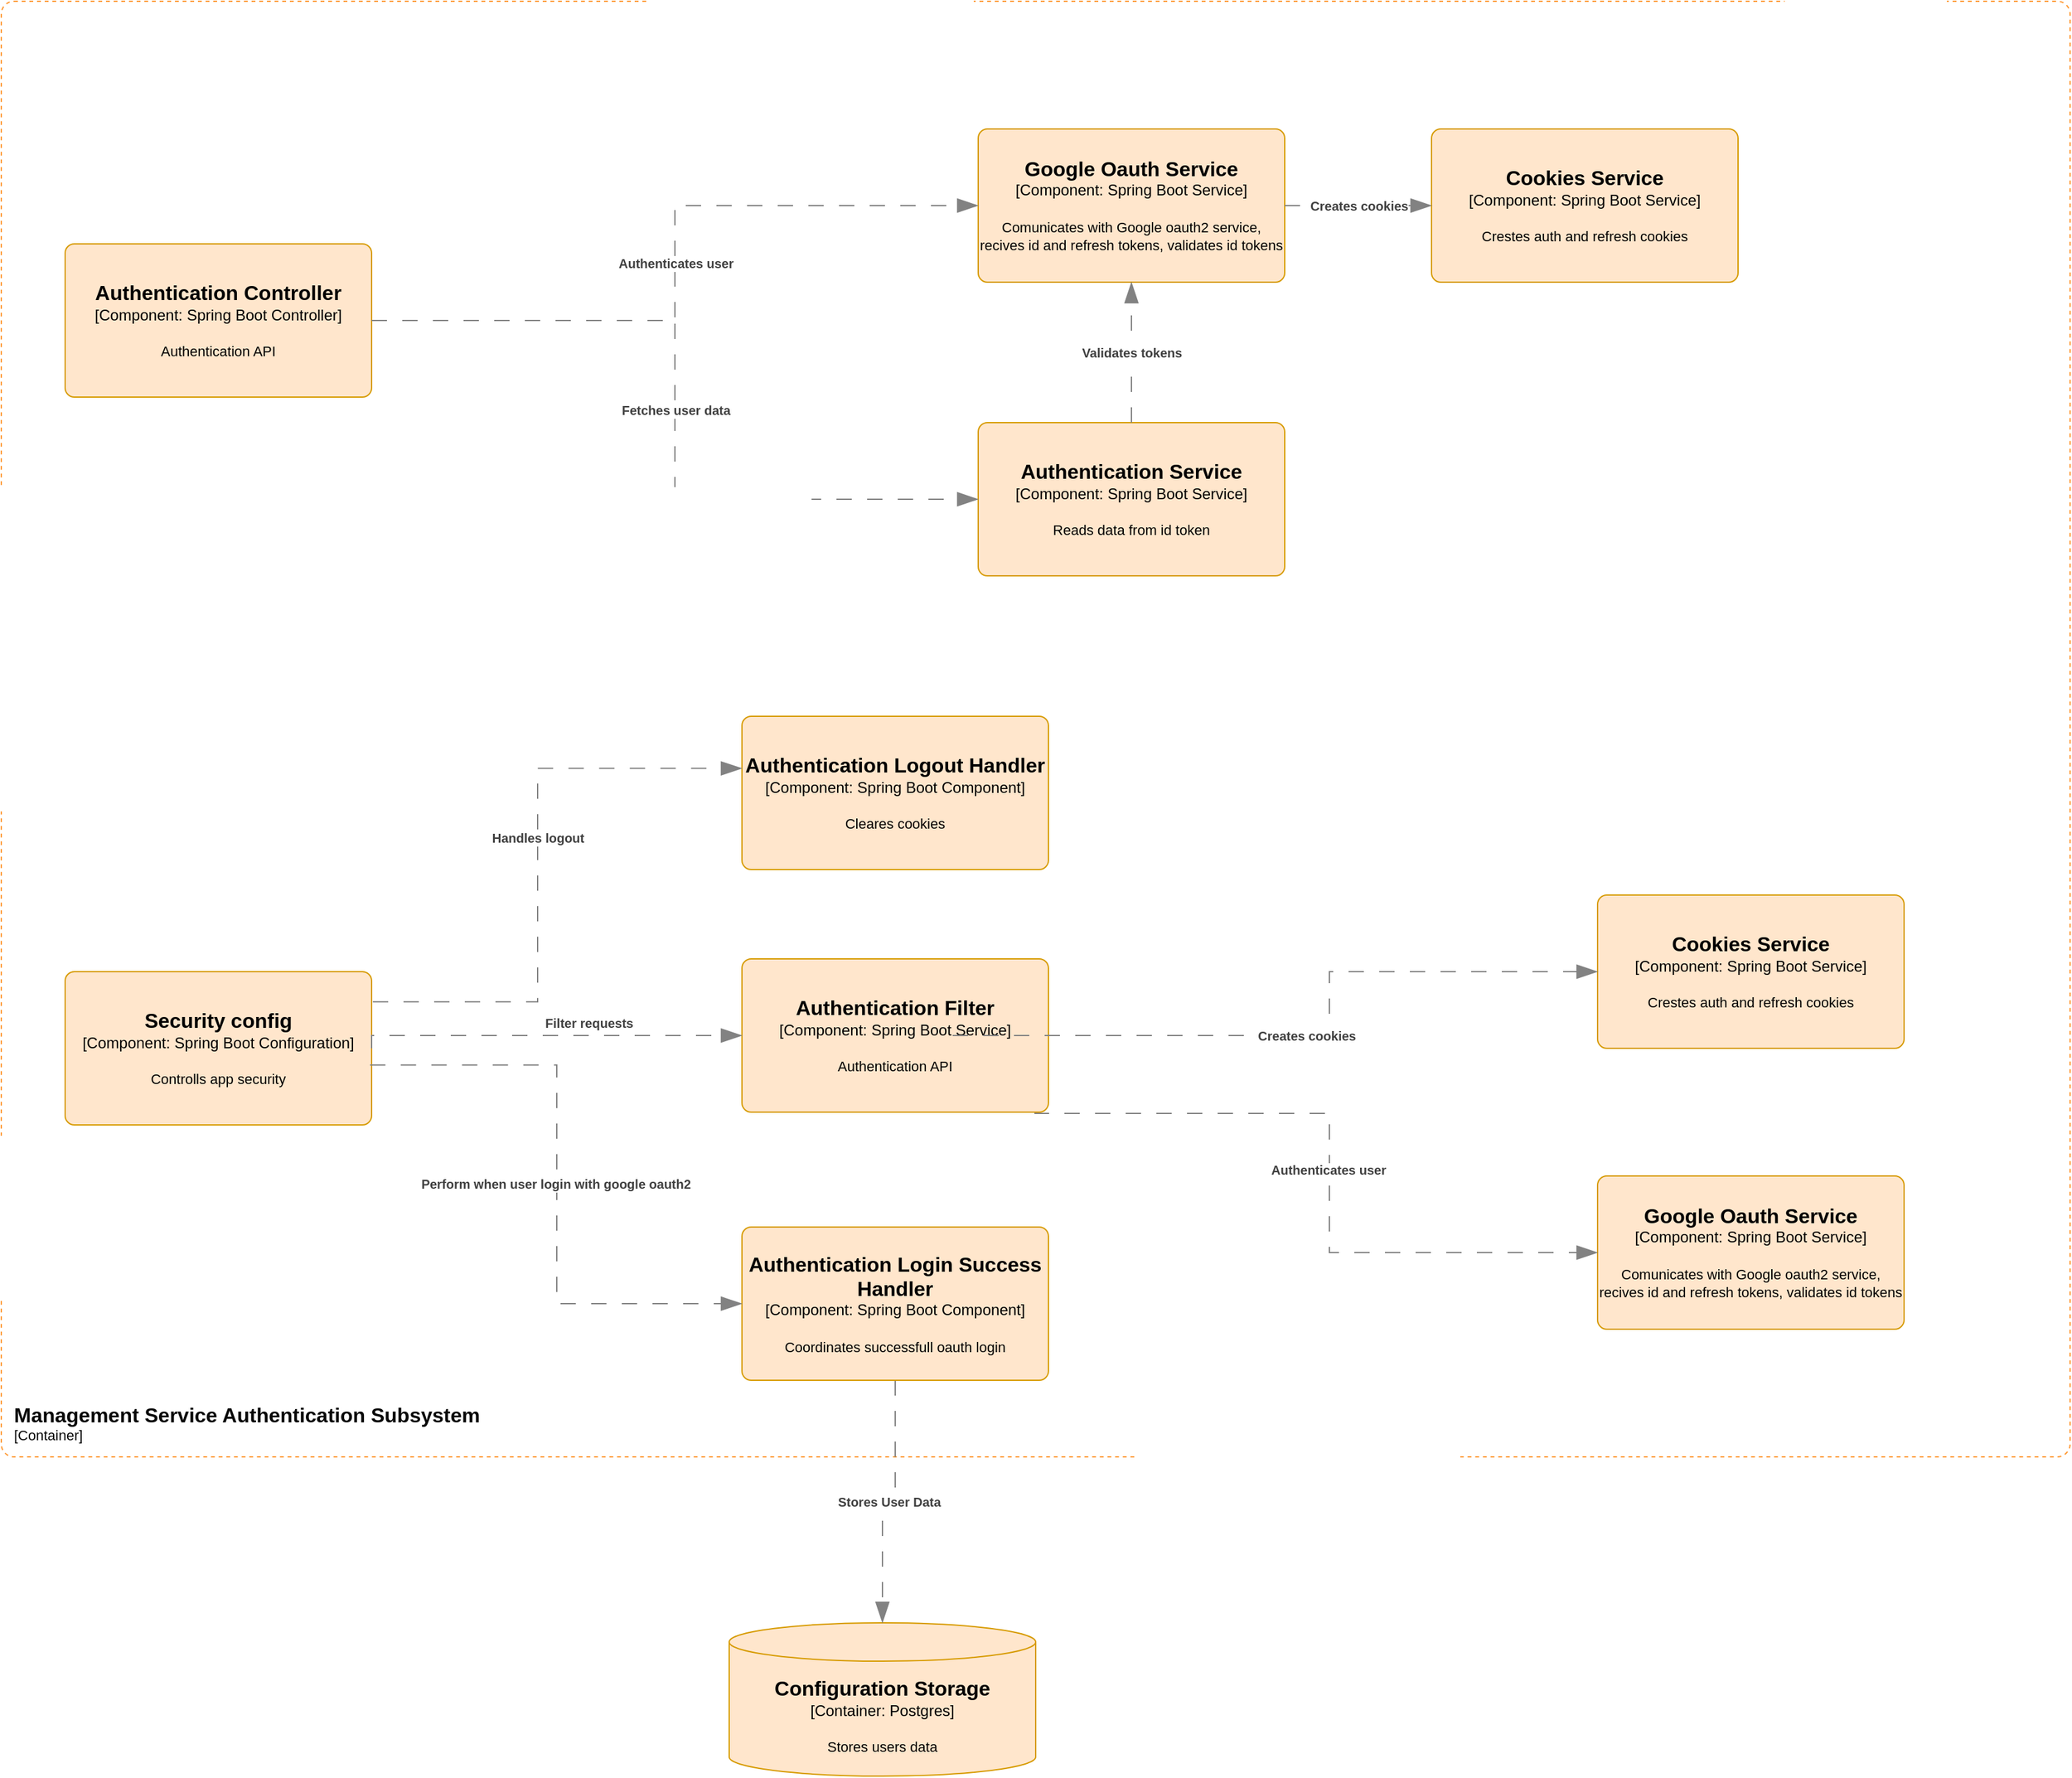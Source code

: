 <mxfile version="25.0.3">
  <diagram name="Strona-1" id="nmP6QMiEr4gKxH4G42OP">
    <mxGraphModel dx="2465" dy="1475" grid="1" gridSize="10" guides="1" tooltips="1" connect="1" arrows="1" fold="1" page="1" pageScale="1" pageWidth="827" pageHeight="1169" math="0" shadow="0">
      <root>
        <mxCell id="0" />
        <mxCell id="1" parent="0" />
        <object placeholders="1" c4Name="Configuration Storage" c4Type="Container" c4Technology="Postgres" c4Description="Stores users data" label="&lt;font style=&quot;font-size: 16px&quot;&gt;&lt;b&gt;%c4Name%&lt;/b&gt;&lt;/font&gt;&lt;div&gt;[%c4Type%:&amp;nbsp;%c4Technology%]&lt;/div&gt;&lt;br&gt;&lt;div&gt;&lt;font style=&quot;font-size: 11px&quot;&gt;&lt;font&gt;%c4Description%&lt;/font&gt;&lt;/font&gt;&lt;/div&gt;" id="wkcKAKmHizf7SoUHfKvN-121">
          <mxCell style="shape=cylinder3;size=15;whiteSpace=wrap;html=1;boundedLbl=1;rounded=0;labelBackgroundColor=none;fillColor=#ffe6cc;fontSize=12;align=center;strokeColor=#d79b00;metaEdit=1;points=[[0.5,0,0],[1,0.25,0],[1,0.5,0],[1,0.75,0],[0.5,1,0],[0,0.75,0],[0,0.5,0],[0,0.25,0]];resizable=0;" parent="1" vertex="1">
            <mxGeometry x="910" y="1340" width="240" height="120" as="geometry" />
          </mxCell>
        </object>
        <object placeholders="1" c4Name="Google Oauth Service" c4Type="Component" c4Technology="Spring Boot Service" c4Description="Comunicates with Google oauth2 service, recives id and refresh tokens, validates id tokens" label="&lt;font style=&quot;font-size: 16px&quot;&gt;&lt;b&gt;%c4Name%&lt;/b&gt;&lt;/font&gt;&lt;div&gt;[%c4Type%: %c4Technology%]&lt;/div&gt;&lt;br&gt;&lt;div&gt;&lt;font style=&quot;font-size: 11px&quot;&gt;%c4Description%&lt;/font&gt;&lt;/div&gt;" id="wkcKAKmHizf7SoUHfKvN-122">
          <mxCell style="rounded=1;whiteSpace=wrap;html=1;labelBackgroundColor=none;fillColor=#ffe6cc;align=center;arcSize=6;strokeColor=#d79b00;metaEdit=1;resizable=0;points=[[0.25,0,0],[0.5,0,0],[0.75,0,0],[1,0.25,0],[1,0.5,0],[1,0.75,0],[0.75,1,0],[0.5,1,0],[0.25,1,0],[0,0.75,0],[0,0.5,0],[0,0.25,0]];" parent="1" vertex="1">
            <mxGeometry x="1590" y="990" width="240" height="120" as="geometry" />
          </mxCell>
        </object>
        <object placeholders="1" c4Name="Management Service Authentication Subsystem" c4Type="SystemScopeBoundary" c4Application="Container" label="&lt;font style=&quot;font-size: 16px&quot;&gt;&lt;b&gt;&lt;div style=&quot;text-align: left&quot;&gt;%c4Name%&lt;/div&gt;&lt;/b&gt;&lt;/font&gt;&lt;div style=&quot;text-align: left&quot;&gt;[%c4Application%]&lt;/div&gt;" id="wkcKAKmHizf7SoUHfKvN-123">
          <mxCell style="rounded=1;fontSize=11;whiteSpace=wrap;html=1;dashed=1;arcSize=20;fillColor=none;strokeColor=#FF9933;labelBackgroundColor=none;align=left;verticalAlign=bottom;labelBorderColor=none;spacingTop=0;spacing=10;metaEdit=1;rotatable=0;perimeter=rectanglePerimeter;labelPadding=0;allowArrows=0;connectable=0;expand=0;recursiveResize=0;editable=1;pointerEvents=0;absoluteArcSize=1;points=[[0.25,0,0],[0.5,0,0],[0.75,0,0],[1,0.25,0],[1,0.5,0],[1,0.75,0],[0.75,1,0],[0.5,1,0],[0.25,1,0],[0,0.75,0],[0,0.5,0],[0,0.25,0]];fontColor=#080808;" parent="1" vertex="1">
            <mxGeometry x="340" y="70" width="1620" height="1140" as="geometry" />
          </mxCell>
        </object>
        <object placeholders="1" c4Type="Relationship" c4Description="Authenticates user" label="&lt;div style=&quot;text-align: left&quot;&gt;&lt;div style=&quot;text-align: center&quot;&gt;&lt;b&gt;%c4Description%&lt;/b&gt;&lt;/div&gt;" id="wkcKAKmHizf7SoUHfKvN-124">
          <mxCell style="endArrow=blockThin;html=1;fontSize=10;fontColor=#404040;strokeWidth=1;endFill=1;strokeColor=#828282;elbow=vertical;metaEdit=1;endSize=14;startSize=14;jumpStyle=arc;jumpSize=16;rounded=0;edgeStyle=orthogonalEdgeStyle;exitX=0.998;exitY=0.675;exitDx=0;exitDy=0;exitPerimeter=0;entryX=0;entryY=0.5;entryDx=0;entryDy=0;entryPerimeter=0;dashed=1;dashPattern=12 12;" parent="1" target="wkcKAKmHizf7SoUHfKvN-122" edge="1">
            <mxGeometry width="240" relative="1" as="geometry">
              <mxPoint x="1149.52" y="940" as="sourcePoint" />
              <mxPoint x="1590" y="1089" as="targetPoint" />
              <Array as="points">
                <mxPoint x="1149" y="941" />
                <mxPoint x="1380" y="941" />
                <mxPoint x="1380" y="1050" />
              </Array>
              <mxPoint x="-1" as="offset" />
            </mxGeometry>
          </mxCell>
        </object>
        <object placeholders="1" c4Type="Relationship" c4Description="Stores User Data" label="&lt;div style=&quot;text-align: left&quot;&gt;&lt;div style=&quot;text-align: center&quot;&gt;&lt;b&gt;%c4Description%&lt;/b&gt;&lt;/div&gt;" id="wkcKAKmHizf7SoUHfKvN-125">
          <mxCell style="endArrow=blockThin;html=1;fontSize=10;fontColor=#404040;strokeWidth=1;endFill=1;strokeColor=#828282;elbow=vertical;metaEdit=1;endSize=14;startSize=14;jumpStyle=arc;jumpSize=16;rounded=0;edgeStyle=orthogonalEdgeStyle;dashed=1;dashPattern=12 12;exitX=0.5;exitY=1;exitDx=0;exitDy=0;exitPerimeter=0;" parent="1" source="wkcKAKmHizf7SoUHfKvN-128" target="wkcKAKmHizf7SoUHfKvN-121" edge="1">
            <mxGeometry width="240" relative="1" as="geometry">
              <mxPoint x="1980" y="810" as="sourcePoint" />
              <mxPoint x="1480" y="1030" as="targetPoint" />
            </mxGeometry>
          </mxCell>
        </object>
        <object placeholders="1" c4Name="Cookies Service" c4Type="Component" c4Technology="Spring Boot Service" c4Description="Crestes auth and refresh cookies" label="&lt;font style=&quot;font-size: 16px&quot;&gt;&lt;b&gt;%c4Name%&lt;/b&gt;&lt;/font&gt;&lt;div&gt;[%c4Type%: %c4Technology%]&lt;/div&gt;&lt;br&gt;&lt;div&gt;&lt;font style=&quot;font-size: 11px&quot;&gt;%c4Description%&lt;/font&gt;&lt;/div&gt;" id="wkcKAKmHizf7SoUHfKvN-126">
          <mxCell style="rounded=1;whiteSpace=wrap;html=1;labelBackgroundColor=none;fillColor=#ffe6cc;align=center;arcSize=6;strokeColor=#d79b00;metaEdit=1;resizable=0;points=[[0.25,0,0],[0.5,0,0],[0.75,0,0],[1,0.25,0],[1,0.5,0],[1,0.75,0],[0.75,1,0],[0.5,1,0],[0.25,1,0],[0,0.75,0],[0,0.5,0],[0,0.25,0]];" parent="1" vertex="1">
            <mxGeometry x="1590" y="770" width="240" height="120" as="geometry" />
          </mxCell>
        </object>
        <object placeholders="1" c4Name="Authentication Filter" c4Type="Component" c4Technology="Spring Boot Service" c4Description="Authentication API" label="&lt;font style=&quot;font-size: 16px&quot;&gt;&lt;b&gt;%c4Name%&lt;/b&gt;&lt;/font&gt;&lt;div&gt;[%c4Type%: %c4Technology%]&lt;/div&gt;&lt;br&gt;&lt;div&gt;&lt;font style=&quot;font-size: 11px&quot;&gt;%c4Description%&lt;/font&gt;&lt;/div&gt;" id="wkcKAKmHizf7SoUHfKvN-127">
          <mxCell style="rounded=1;whiteSpace=wrap;html=1;labelBackgroundColor=none;fillColor=#ffe6cc;align=center;arcSize=6;strokeColor=#d79b00;metaEdit=1;resizable=0;points=[[0.25,0,0],[0.5,0,0],[0.75,0,0],[1,0.25,0],[1,0.5,0],[1,0.75,0],[0.75,1,0],[0.5,1,0],[0.25,1,0],[0,0.75,0],[0,0.5,0],[0,0.25,0]];" parent="1" vertex="1">
            <mxGeometry x="920" y="820" width="240" height="120" as="geometry" />
          </mxCell>
        </object>
        <object placeholders="1" c4Name="Authentication Login Success Handler" c4Type="Component" c4Technology="Spring Boot Component" c4Description="Coordinates successfull oauth login" label="&lt;font style=&quot;font-size: 16px&quot;&gt;&lt;b&gt;%c4Name%&lt;/b&gt;&lt;/font&gt;&lt;div&gt;[%c4Type%: %c4Technology%]&lt;/div&gt;&lt;br&gt;&lt;div&gt;&lt;font style=&quot;font-size: 11px&quot;&gt;%c4Description%&lt;/font&gt;&lt;/div&gt;" id="wkcKAKmHizf7SoUHfKvN-128">
          <mxCell style="rounded=1;whiteSpace=wrap;html=1;labelBackgroundColor=none;fillColor=#ffe6cc;align=center;arcSize=6;strokeColor=#d79b00;metaEdit=1;resizable=0;points=[[0.25,0,0],[0.5,0,0],[0.75,0,0],[1,0.25,0],[1,0.5,0],[1,0.75,0],[0.75,1,0],[0.5,1,0],[0.25,1,0],[0,0.75,0],[0,0.5,0],[0,0.25,0]];" parent="1" vertex="1">
            <mxGeometry x="920" y="1030" width="240" height="120" as="geometry" />
          </mxCell>
        </object>
        <object placeholders="1" c4Type="Relationship" c4Description="Creates cookies" label="&lt;div style=&quot;text-align: left&quot;&gt;&lt;div style=&quot;text-align: center&quot;&gt;&lt;b&gt;%c4Description%&lt;/b&gt;&lt;/div&gt;" id="wkcKAKmHizf7SoUHfKvN-129">
          <mxCell style="endArrow=blockThin;html=1;fontSize=10;fontColor=#404040;strokeWidth=1;endFill=1;strokeColor=#828282;elbow=vertical;metaEdit=1;endSize=14;startSize=14;jumpStyle=arc;jumpSize=16;rounded=0;edgeStyle=orthogonalEdgeStyle;exitX=1;exitY=0.5;exitDx=0;exitDy=0;exitPerimeter=0;dashed=1;dashPattern=12 12;entryX=0;entryY=0.5;entryDx=0;entryDy=0;entryPerimeter=0;" parent="1" target="wkcKAKmHizf7SoUHfKvN-126" edge="1">
            <mxGeometry width="240" relative="1" as="geometry">
              <mxPoint x="1085" y="880" as="sourcePoint" />
              <mxPoint x="1510" y="840" as="targetPoint" />
              <mxPoint x="-1" as="offset" />
              <Array as="points">
                <mxPoint x="1380" y="880" />
                <mxPoint x="1380" y="830" />
              </Array>
            </mxGeometry>
          </mxCell>
        </object>
        <object placeholders="1" c4Name="Security config" c4Type="Component" c4Technology="Spring Boot Configuration" c4Description="Controlls app security" label="&lt;font style=&quot;font-size: 16px&quot;&gt;&lt;b&gt;%c4Name%&lt;/b&gt;&lt;/font&gt;&lt;div&gt;[%c4Type%: %c4Technology%]&lt;/div&gt;&lt;br&gt;&lt;div&gt;&lt;font style=&quot;font-size: 11px&quot;&gt;%c4Description%&lt;/font&gt;&lt;/div&gt;" id="wkcKAKmHizf7SoUHfKvN-130">
          <mxCell style="rounded=1;whiteSpace=wrap;html=1;labelBackgroundColor=none;fillColor=#ffe6cc;align=center;arcSize=6;strokeColor=#d79b00;metaEdit=1;resizable=0;points=[[0.25,0,0],[0.5,0,0],[0.75,0,0],[1,0.25,0],[1,0.5,0],[1,0.75,0],[0.75,1,0],[0.5,1,0],[0.25,1,0],[0,0.75,0],[0,0.5,0],[0,0.25,0]];" parent="1" vertex="1">
            <mxGeometry x="390" y="830" width="240" height="120" as="geometry" />
          </mxCell>
        </object>
        <object placeholders="1" c4Type="Relationship" c4Description="Filter requests" label="&lt;div style=&quot;text-align: left&quot;&gt;&lt;div style=&quot;text-align: center&quot;&gt;&lt;b&gt;%c4Description%&lt;/b&gt;&lt;/div&gt;" id="wkcKAKmHizf7SoUHfKvN-131">
          <mxCell style="endArrow=blockThin;html=1;fontSize=10;fontColor=#404040;strokeWidth=1;endFill=1;strokeColor=#828282;elbow=vertical;metaEdit=1;endSize=14;startSize=14;jumpStyle=arc;jumpSize=16;rounded=0;edgeStyle=orthogonalEdgeStyle;exitX=1;exitY=0.5;exitDx=0;exitDy=0;exitPerimeter=0;entryX=0;entryY=0.5;entryDx=0;entryDy=0;entryPerimeter=0;dashed=1;dashPattern=12 12;" parent="1" source="wkcKAKmHizf7SoUHfKvN-130" target="wkcKAKmHizf7SoUHfKvN-127" edge="1">
            <mxGeometry x="0.2" y="10" width="240" relative="1" as="geometry">
              <mxPoint x="1000" y="900" as="sourcePoint" />
              <mxPoint x="1080" y="1050" as="targetPoint" />
              <mxPoint as="offset" />
              <Array as="points">
                <mxPoint x="630" y="880" />
              </Array>
            </mxGeometry>
          </mxCell>
        </object>
        <object placeholders="1" c4Type="Relationship" c4Description="Perform when user login with google oauth2" label="&lt;div style=&quot;text-align: left&quot;&gt;&lt;div style=&quot;text-align: center&quot;&gt;&lt;b&gt;%c4Description%&lt;/b&gt;&lt;/div&gt;" id="wkcKAKmHizf7SoUHfKvN-132">
          <mxCell style="endArrow=blockThin;html=1;fontSize=10;fontColor=#404040;strokeWidth=1;endFill=1;strokeColor=#828282;elbow=vertical;metaEdit=1;endSize=14;startSize=14;jumpStyle=arc;jumpSize=16;rounded=0;edgeStyle=orthogonalEdgeStyle;exitX=0.995;exitY=0.609;exitDx=0;exitDy=0;exitPerimeter=0;entryX=0;entryY=0.5;entryDx=0;entryDy=0;entryPerimeter=0;dashed=1;dashPattern=12 12;" parent="1" source="wkcKAKmHizf7SoUHfKvN-130" target="wkcKAKmHizf7SoUHfKvN-128" edge="1">
            <mxGeometry width="240" relative="1" as="geometry">
              <mxPoint x="640" y="900" as="sourcePoint" />
              <mxPoint x="930" y="890" as="targetPoint" />
              <mxPoint x="-1" as="offset" />
            </mxGeometry>
          </mxCell>
        </object>
        <object placeholders="1" c4Name="Authentication Logout Handler" c4Type="Component" c4Technology="Spring Boot Component" c4Description="Cleares cookies" label="&lt;font style=&quot;font-size: 16px&quot;&gt;&lt;b&gt;%c4Name%&lt;/b&gt;&lt;/font&gt;&lt;div&gt;[%c4Type%: %c4Technology%]&lt;/div&gt;&lt;br&gt;&lt;div&gt;&lt;font style=&quot;font-size: 11px&quot;&gt;%c4Description%&lt;/font&gt;&lt;/div&gt;" id="wkcKAKmHizf7SoUHfKvN-133">
          <mxCell style="rounded=1;whiteSpace=wrap;html=1;labelBackgroundColor=none;fillColor=#ffe6cc;align=center;arcSize=6;strokeColor=#d79b00;metaEdit=1;resizable=0;points=[[0.25,0,0],[0.5,0,0],[0.75,0,0],[1,0.25,0],[1,0.5,0],[1,0.75,0],[0.75,1,0],[0.5,1,0],[0.25,1,0],[0,0.75,0],[0,0.5,0],[0,0.25,0]];" parent="1" vertex="1">
            <mxGeometry x="920" y="630" width="240" height="120" as="geometry" />
          </mxCell>
        </object>
        <object placeholders="1" c4Type="Relationship" c4Description="Handles logout" label="&lt;div style=&quot;text-align: left&quot;&gt;&lt;div style=&quot;text-align: center&quot;&gt;&lt;b&gt;%c4Description%&lt;/b&gt;&lt;/div&gt;" id="wkcKAKmHizf7SoUHfKvN-134">
          <mxCell style="endArrow=blockThin;html=1;fontSize=10;fontColor=#404040;strokeWidth=1;endFill=1;strokeColor=#828282;elbow=vertical;metaEdit=1;endSize=14;startSize=14;jumpStyle=arc;jumpSize=16;rounded=0;edgeStyle=orthogonalEdgeStyle;exitX=1.004;exitY=0.197;exitDx=0;exitDy=0;exitPerimeter=0;entryX=0;entryY=0.34;entryDx=0;entryDy=0;entryPerimeter=0;dashed=1;dashPattern=12 12;" parent="1" source="wkcKAKmHizf7SoUHfKvN-130" target="wkcKAKmHizf7SoUHfKvN-133" edge="1">
            <mxGeometry x="0.094" width="240" relative="1" as="geometry">
              <mxPoint x="640" y="900" as="sourcePoint" />
              <mxPoint x="930" y="890" as="targetPoint" />
              <mxPoint as="offset" />
              <Array as="points">
                <mxPoint x="760" y="854" />
                <mxPoint x="760" y="671" />
              </Array>
            </mxGeometry>
          </mxCell>
        </object>
        <object placeholders="1" c4Name="Google Oauth Service" c4Type="Component" c4Technology="Spring Boot Service" c4Description="Comunicates with Google oauth2 service, recives id and refresh tokens, validates id tokens" label="&lt;font style=&quot;font-size: 16px&quot;&gt;&lt;b&gt;%c4Name%&lt;/b&gt;&lt;/font&gt;&lt;div&gt;[%c4Type%: %c4Technology%]&lt;/div&gt;&lt;br&gt;&lt;div&gt;&lt;font style=&quot;font-size: 11px&quot;&gt;%c4Description%&lt;/font&gt;&lt;/div&gt;" id="wkcKAKmHizf7SoUHfKvN-135">
          <mxCell style="rounded=1;whiteSpace=wrap;html=1;labelBackgroundColor=none;fillColor=#ffe6cc;align=center;arcSize=6;strokeColor=#d79b00;metaEdit=1;resizable=0;points=[[0.25,0,0],[0.5,0,0],[0.75,0,0],[1,0.25,0],[1,0.5,0],[1,0.75,0],[0.75,1,0],[0.5,1,0],[0.25,1,0],[0,0.75,0],[0,0.5,0],[0,0.25,0]];" parent="1" vertex="1">
            <mxGeometry x="1105" y="170" width="240" height="120" as="geometry" />
          </mxCell>
        </object>
        <object placeholders="1" c4Name="Authentication Controller" c4Type="Component" c4Technology="Spring Boot Controller" c4Description="Authentication API" label="&lt;font style=&quot;font-size: 16px&quot;&gt;&lt;b&gt;%c4Name%&lt;/b&gt;&lt;/font&gt;&lt;div&gt;[%c4Type%: %c4Technology%]&lt;/div&gt;&lt;br&gt;&lt;div&gt;&lt;font style=&quot;font-size: 11px&quot;&gt;%c4Description%&lt;/font&gt;&lt;/div&gt;" id="wkcKAKmHizf7SoUHfKvN-136">
          <mxCell style="rounded=1;whiteSpace=wrap;html=1;labelBackgroundColor=none;fillColor=#ffe6cc;align=center;arcSize=6;strokeColor=#d79b00;metaEdit=1;resizable=0;points=[[0.25,0,0],[0.5,0,0],[0.75,0,0],[1,0.25,0],[1,0.5,0],[1,0.75,0],[0.75,1,0],[0.5,1,0],[0.25,1,0],[0,0.75,0],[0,0.5,0],[0,0.25,0]];" parent="1" vertex="1">
            <mxGeometry x="390" y="260" width="240" height="120" as="geometry" />
          </mxCell>
        </object>
        <object placeholders="1" c4Type="Relationship" c4Description="Authenticates user" label="&lt;div style=&quot;text-align: left&quot;&gt;&lt;div style=&quot;text-align: center&quot;&gt;&lt;b&gt;%c4Description%&lt;/b&gt;&lt;/div&gt;" id="wkcKAKmHizf7SoUHfKvN-137">
          <mxCell style="endArrow=blockThin;html=1;fontSize=10;fontColor=#404040;strokeWidth=1;endFill=1;strokeColor=#828282;elbow=vertical;metaEdit=1;endSize=14;startSize=14;jumpStyle=arc;jumpSize=16;rounded=0;edgeStyle=orthogonalEdgeStyle;exitX=1;exitY=0.5;exitDx=0;exitDy=0;exitPerimeter=0;entryX=0;entryY=0.5;entryDx=0;entryDy=0;entryPerimeter=0;dashed=1;dashPattern=12 12;" parent="1" source="wkcKAKmHizf7SoUHfKvN-136" target="wkcKAKmHizf7SoUHfKvN-135" edge="1">
            <mxGeometry width="240" relative="1" as="geometry">
              <mxPoint x="1090" y="350" as="sourcePoint" />
              <mxPoint x="1330" y="350" as="targetPoint" />
            </mxGeometry>
          </mxCell>
        </object>
        <object placeholders="1" c4Name="Cookies Service" c4Type="Component" c4Technology="Spring Boot Service" c4Description="Crestes auth and refresh cookies" label="&lt;font style=&quot;font-size: 16px&quot;&gt;&lt;b&gt;%c4Name%&lt;/b&gt;&lt;/font&gt;&lt;div&gt;[%c4Type%: %c4Technology%]&lt;/div&gt;&lt;br&gt;&lt;div&gt;&lt;font style=&quot;font-size: 11px&quot;&gt;%c4Description%&lt;/font&gt;&lt;/div&gt;" id="wkcKAKmHizf7SoUHfKvN-138">
          <mxCell style="rounded=1;whiteSpace=wrap;html=1;labelBackgroundColor=none;fillColor=#ffe6cc;align=center;arcSize=6;strokeColor=#d79b00;metaEdit=1;resizable=0;points=[[0.25,0,0],[0.5,0,0],[0.75,0,0],[1,0.25,0],[1,0.5,0],[1,0.75,0],[0.75,1,0],[0.5,1,0],[0.25,1,0],[0,0.75,0],[0,0.5,0],[0,0.25,0]];" parent="1" vertex="1">
            <mxGeometry x="1460" y="170" width="240" height="120" as="geometry" />
          </mxCell>
        </object>
        <object placeholders="1" c4Type="Relationship" c4Description="Creates cookies" label="&lt;div style=&quot;text-align: left&quot;&gt;&lt;div style=&quot;text-align: center&quot;&gt;&lt;b&gt;%c4Description%&lt;/b&gt;&lt;/div&gt;" id="wkcKAKmHizf7SoUHfKvN-139">
          <mxCell style="endArrow=blockThin;html=1;fontSize=10;fontColor=#404040;strokeWidth=1;endFill=1;strokeColor=#828282;elbow=vertical;metaEdit=1;endSize=14;startSize=14;jumpStyle=arc;jumpSize=16;rounded=0;edgeStyle=orthogonalEdgeStyle;exitX=1;exitY=0.5;exitDx=0;exitDy=0;exitPerimeter=0;dashed=1;dashPattern=12 12;" parent="1" source="wkcKAKmHizf7SoUHfKvN-135" target="wkcKAKmHizf7SoUHfKvN-138" edge="1">
            <mxGeometry width="240" relative="1" as="geometry">
              <mxPoint x="910" y="310" as="sourcePoint" />
              <mxPoint x="1150" y="310" as="targetPoint" />
            </mxGeometry>
          </mxCell>
        </object>
        <object placeholders="1" c4Name="Authentication Service" c4Type="Component" c4Technology="Spring Boot Service" c4Description="Reads data from id token" label="&lt;font style=&quot;font-size: 16px&quot;&gt;&lt;b&gt;%c4Name%&lt;/b&gt;&lt;/font&gt;&lt;div&gt;[%c4Type%: %c4Technology%]&lt;/div&gt;&lt;br&gt;&lt;div&gt;&lt;font style=&quot;font-size: 11px&quot;&gt;%c4Description%&lt;/font&gt;&lt;/div&gt;" id="wkcKAKmHizf7SoUHfKvN-140">
          <mxCell style="rounded=1;whiteSpace=wrap;html=1;labelBackgroundColor=none;fillColor=#ffe6cc;align=center;arcSize=6;strokeColor=#d79b00;metaEdit=1;resizable=0;points=[[0.25,0,0],[0.5,0,0],[0.75,0,0],[1,0.25,0],[1,0.5,0],[1,0.75,0],[0.75,1,0],[0.5,1,0],[0.25,1,0],[0,0.75,0],[0,0.5,0],[0,0.25,0]];" parent="1" vertex="1">
            <mxGeometry x="1105" y="400" width="240" height="120" as="geometry" />
          </mxCell>
        </object>
        <object placeholders="1" c4Type="Relationship" c4Description="Fetches user data" label="&lt;div style=&quot;text-align: left&quot;&gt;&lt;div style=&quot;text-align: center&quot;&gt;&lt;b&gt;%c4Description%&lt;/b&gt;&lt;/div&gt;" id="wkcKAKmHizf7SoUHfKvN-141">
          <mxCell style="endArrow=blockThin;html=1;fontSize=10;fontColor=#404040;strokeWidth=1;endFill=1;strokeColor=#828282;elbow=vertical;metaEdit=1;endSize=14;startSize=14;jumpStyle=arc;jumpSize=16;rounded=0;edgeStyle=orthogonalEdgeStyle;entryX=0;entryY=0.5;entryDx=0;entryDy=0;entryPerimeter=0;dashed=1;dashPattern=12 12;" parent="1" source="wkcKAKmHizf7SoUHfKvN-136" target="wkcKAKmHizf7SoUHfKvN-140" edge="1">
            <mxGeometry width="240" relative="1" as="geometry">
              <mxPoint x="910" y="310" as="sourcePoint" />
              <mxPoint x="1115" y="240" as="targetPoint" />
            </mxGeometry>
          </mxCell>
        </object>
        <object placeholders="1" c4Type="Relationship" c4Description="Validates tokens" label="&lt;div style=&quot;text-align: left&quot;&gt;&lt;div style=&quot;text-align: center&quot;&gt;&lt;b&gt;%c4Description%&lt;/b&gt;&lt;/div&gt;" id="wkcKAKmHizf7SoUHfKvN-142">
          <mxCell style="endArrow=blockThin;html=1;fontSize=10;fontColor=#404040;strokeWidth=1;endFill=1;strokeColor=#828282;elbow=vertical;metaEdit=1;endSize=14;startSize=14;jumpStyle=arc;jumpSize=16;rounded=0;edgeStyle=orthogonalEdgeStyle;entryX=0.5;entryY=1;entryDx=0;entryDy=0;entryPerimeter=0;dashed=1;dashPattern=12 12;exitX=0.5;exitY=0;exitDx=0;exitDy=0;exitPerimeter=0;" parent="1" source="wkcKAKmHizf7SoUHfKvN-140" target="wkcKAKmHizf7SoUHfKvN-135" edge="1">
            <mxGeometry width="240" relative="1" as="geometry">
              <mxPoint x="910" y="310" as="sourcePoint" />
              <mxPoint x="1115" y="470" as="targetPoint" />
            </mxGeometry>
          </mxCell>
        </object>
      </root>
    </mxGraphModel>
  </diagram>
</mxfile>
